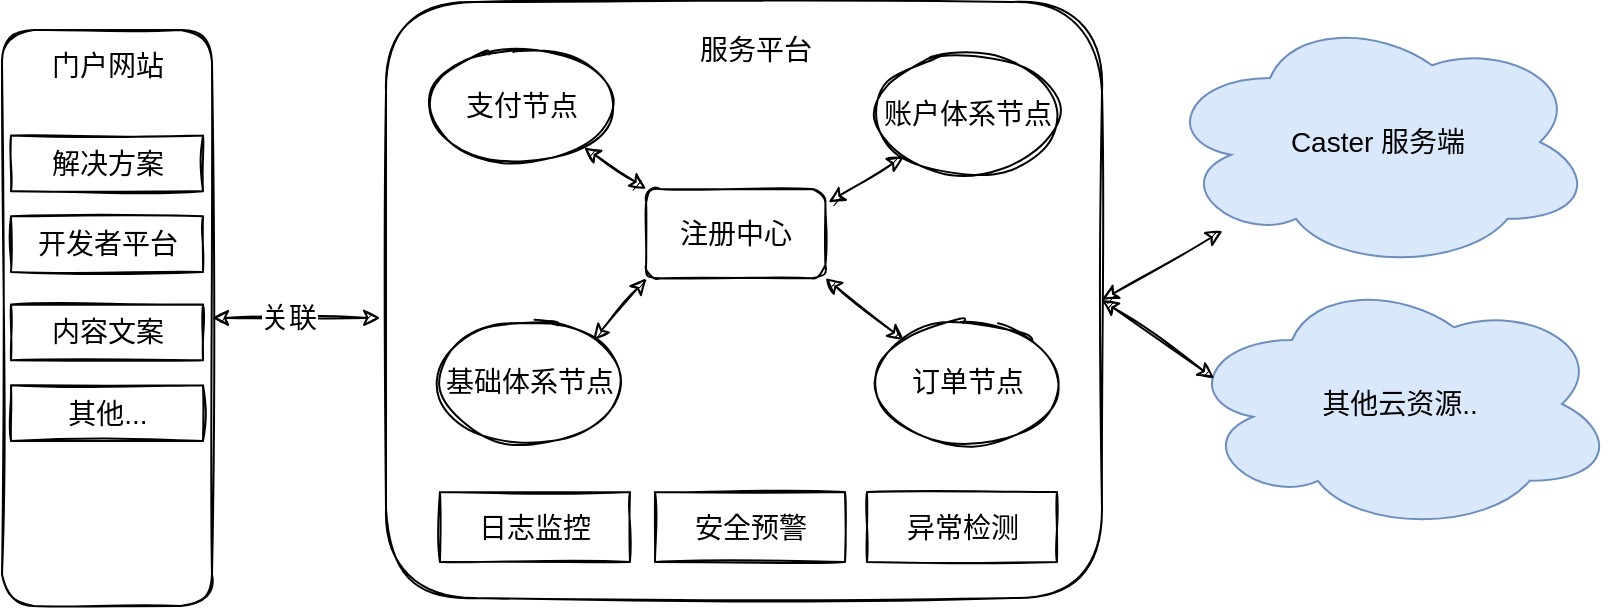 <mxfile version="20.6.2" type="github">
  <diagram id="EAje2OFcdAcK1foghCkX" name="第 1 页">
    <mxGraphModel dx="2066" dy="1186" grid="0" gridSize="10" guides="1" tooltips="1" connect="1" arrows="1" fold="1" page="1" pageScale="1" pageWidth="1169" pageHeight="827" math="0" shadow="0">
      <root>
        <mxCell id="0" />
        <mxCell id="1" parent="0" />
        <mxCell id="PKGKYOZDPCL5Us0Ga7jF-36" value="" style="group" vertex="1" connectable="0" parent="1">
          <mxGeometry x="500.5" y="273" width="335.5" height="276" as="geometry" />
        </mxCell>
        <mxCell id="PKGKYOZDPCL5Us0Ga7jF-17" value="" style="rounded=1;whiteSpace=wrap;html=1;fontSize=14;sketch=1;" vertex="1" parent="PKGKYOZDPCL5Us0Ga7jF-36">
          <mxGeometry x="-22.5" y="-22" width="358" height="298" as="geometry" />
        </mxCell>
        <mxCell id="PKGKYOZDPCL5Us0Ga7jF-1" value="&lt;font style=&quot;font-size: 14px;&quot;&gt;注册中心&lt;/font&gt;" style="rounded=1;whiteSpace=wrap;html=1;sketch=1;movable=1;resizable=1;rotatable=1;deletable=1;editable=1;connectable=1;" vertex="1" parent="PKGKYOZDPCL5Us0Ga7jF-36">
          <mxGeometry x="107.57" y="71.459" width="89.642" height="44.662" as="geometry" />
        </mxCell>
        <mxCell id="PKGKYOZDPCL5Us0Ga7jF-9" style="rounded=0;orthogonalLoop=1;jettySize=auto;html=1;exitX=0;exitY=1;exitDx=0;exitDy=0;entryX=1.017;entryY=0.15;entryDx=0;entryDy=0;entryPerimeter=0;fontSize=14;sketch=1;startArrow=classic;startFill=1;movable=1;resizable=1;rotatable=1;deletable=1;editable=1;connectable=1;" edge="1" parent="PKGKYOZDPCL5Us0Ga7jF-36" source="PKGKYOZDPCL5Us0Ga7jF-4" target="PKGKYOZDPCL5Us0Ga7jF-1">
          <mxGeometry relative="1" as="geometry" />
        </mxCell>
        <mxCell id="PKGKYOZDPCL5Us0Ga7jF-4" value="账户体系节点" style="ellipse;whiteSpace=wrap;html=1;fontSize=14;sketch=1;movable=1;resizable=1;rotatable=1;deletable=1;editable=1;connectable=1;" vertex="1" parent="PKGKYOZDPCL5Us0Ga7jF-36">
          <mxGeometry x="223.358" y="4.466" width="89.642" height="59.549" as="geometry" />
        </mxCell>
        <mxCell id="PKGKYOZDPCL5Us0Ga7jF-10" style="edgeStyle=none;rounded=0;orthogonalLoop=1;jettySize=auto;html=1;exitX=0;exitY=0;exitDx=0;exitDy=0;entryX=1;entryY=1;entryDx=0;entryDy=0;fontSize=14;sketch=1;startArrow=classic;startFill=1;movable=1;resizable=1;rotatable=1;deletable=1;editable=1;connectable=1;" edge="1" parent="PKGKYOZDPCL5Us0Ga7jF-36" source="PKGKYOZDPCL5Us0Ga7jF-5" target="PKGKYOZDPCL5Us0Ga7jF-1">
          <mxGeometry relative="1" as="geometry" />
        </mxCell>
        <mxCell id="PKGKYOZDPCL5Us0Ga7jF-5" value="订单节点" style="ellipse;whiteSpace=wrap;html=1;fontSize=14;sketch=1;movable=1;resizable=1;rotatable=1;deletable=1;editable=1;connectable=1;" vertex="1" parent="PKGKYOZDPCL5Us0Ga7jF-36">
          <mxGeometry x="223.358" y="138.451" width="89.642" height="59.549" as="geometry" />
        </mxCell>
        <mxCell id="PKGKYOZDPCL5Us0Ga7jF-12" style="edgeStyle=none;rounded=0;orthogonalLoop=1;jettySize=auto;html=1;exitX=1;exitY=0;exitDx=0;exitDy=0;entryX=0;entryY=1;entryDx=0;entryDy=0;fontSize=14;sketch=1;startArrow=classic;startFill=1;movable=1;resizable=1;rotatable=1;deletable=1;editable=1;connectable=1;" edge="1" parent="PKGKYOZDPCL5Us0Ga7jF-36" source="PKGKYOZDPCL5Us0Ga7jF-6" target="PKGKYOZDPCL5Us0Ga7jF-1">
          <mxGeometry relative="1" as="geometry" />
        </mxCell>
        <mxCell id="PKGKYOZDPCL5Us0Ga7jF-6" value="基础体系节点" style="ellipse;whiteSpace=wrap;html=1;fontSize=14;sketch=1;movable=1;resizable=1;rotatable=1;deletable=1;editable=1;connectable=1;" vertex="1" parent="PKGKYOZDPCL5Us0Ga7jF-36">
          <mxGeometry x="4.482" y="138.451" width="89.642" height="59.549" as="geometry" />
        </mxCell>
        <mxCell id="PKGKYOZDPCL5Us0Ga7jF-13" style="edgeStyle=none;rounded=0;orthogonalLoop=1;jettySize=auto;html=1;exitX=1;exitY=1;exitDx=0;exitDy=0;entryX=0;entryY=0;entryDx=0;entryDy=0;fontSize=14;sketch=1;startArrow=classic;startFill=1;movable=1;resizable=1;rotatable=1;deletable=1;editable=1;connectable=1;" edge="1" parent="PKGKYOZDPCL5Us0Ga7jF-36" source="PKGKYOZDPCL5Us0Ga7jF-8" target="PKGKYOZDPCL5Us0Ga7jF-1">
          <mxGeometry relative="1" as="geometry" />
        </mxCell>
        <mxCell id="PKGKYOZDPCL5Us0Ga7jF-8" value="支付节点" style="ellipse;whiteSpace=wrap;html=1;fontSize=14;sketch=1;movable=1;resizable=1;rotatable=1;deletable=1;editable=1;connectable=1;" vertex="1" parent="PKGKYOZDPCL5Us0Ga7jF-36">
          <mxGeometry width="89.642" height="59.549" as="geometry" />
        </mxCell>
        <mxCell id="PKGKYOZDPCL5Us0Ga7jF-18" value="日志监控" style="rounded=0;whiteSpace=wrap;html=1;sketch=1;fontSize=14;" vertex="1" parent="PKGKYOZDPCL5Us0Ga7jF-36">
          <mxGeometry x="4.48" y="223" width="95" height="35" as="geometry" />
        </mxCell>
        <mxCell id="PKGKYOZDPCL5Us0Ga7jF-32" value="安全预警" style="rounded=0;whiteSpace=wrap;html=1;sketch=1;fontSize=14;" vertex="1" parent="PKGKYOZDPCL5Us0Ga7jF-36">
          <mxGeometry x="112" y="223" width="95" height="35" as="geometry" />
        </mxCell>
        <mxCell id="PKGKYOZDPCL5Us0Ga7jF-31" value="异常检测" style="rounded=0;whiteSpace=wrap;html=1;sketch=1;fontSize=14;" vertex="1" parent="PKGKYOZDPCL5Us0Ga7jF-36">
          <mxGeometry x="218" y="223" width="95" height="35" as="geometry" />
        </mxCell>
        <mxCell id="PKGKYOZDPCL5Us0Ga7jF-46" value="服务平台" style="text;html=1;strokeColor=none;fillColor=none;align=center;verticalAlign=middle;whiteSpace=wrap;rounded=0;sketch=1;fontSize=14;" vertex="1" parent="PKGKYOZDPCL5Us0Ga7jF-36">
          <mxGeometry x="132.5" y="-13" width="60" height="30" as="geometry" />
        </mxCell>
        <mxCell id="PKGKYOZDPCL5Us0Ga7jF-16" value="Caster 服务端" style="ellipse;shape=cloud;whiteSpace=wrap;html=1;fontSize=14;fillColor=#dae8fc;strokeColor=#6c8ebf;" vertex="1" parent="1">
          <mxGeometry x="866" y="257" width="216" height="128" as="geometry" />
        </mxCell>
        <mxCell id="PKGKYOZDPCL5Us0Ga7jF-43" value="" style="group" vertex="1" connectable="0" parent="1">
          <mxGeometry x="286" y="265" width="105" height="288" as="geometry" />
        </mxCell>
        <mxCell id="PKGKYOZDPCL5Us0Ga7jF-38" value="" style="rounded=1;whiteSpace=wrap;html=1;sketch=1;fontSize=14;" vertex="1" parent="PKGKYOZDPCL5Us0Ga7jF-43">
          <mxGeometry width="105" height="288" as="geometry" />
        </mxCell>
        <mxCell id="PKGKYOZDPCL5Us0Ga7jF-39" value="解决方案" style="rounded=0;whiteSpace=wrap;html=1;sketch=1;fontSize=14;" vertex="1" parent="PKGKYOZDPCL5Us0Ga7jF-43">
          <mxGeometry x="4.5" y="52.8" width="96" height="27.84" as="geometry" />
        </mxCell>
        <mxCell id="PKGKYOZDPCL5Us0Ga7jF-40" value="开发者平台" style="rounded=0;whiteSpace=wrap;html=1;sketch=1;fontSize=14;" vertex="1" parent="PKGKYOZDPCL5Us0Ga7jF-43">
          <mxGeometry x="4.5" y="93.12" width="96" height="27.84" as="geometry" />
        </mxCell>
        <mxCell id="PKGKYOZDPCL5Us0Ga7jF-41" value="内容文案" style="rounded=0;whiteSpace=wrap;html=1;sketch=1;fontSize=14;" vertex="1" parent="PKGKYOZDPCL5Us0Ga7jF-43">
          <mxGeometry x="4.5" y="137.28" width="96" height="27.84" as="geometry" />
        </mxCell>
        <mxCell id="PKGKYOZDPCL5Us0Ga7jF-42" value="其他..." style="rounded=0;whiteSpace=wrap;html=1;sketch=1;fontSize=14;" vertex="1" parent="PKGKYOZDPCL5Us0Ga7jF-43">
          <mxGeometry x="4.5" y="177.6" width="96" height="27.84" as="geometry" />
        </mxCell>
        <mxCell id="PKGKYOZDPCL5Us0Ga7jF-45" value="门户网站" style="text;html=1;strokeColor=none;fillColor=none;align=center;verticalAlign=middle;whiteSpace=wrap;rounded=0;sketch=1;fontSize=14;" vertex="1" parent="PKGKYOZDPCL5Us0Ga7jF-43">
          <mxGeometry x="23" y="3.84" width="60" height="28.8" as="geometry" />
        </mxCell>
        <mxCell id="PKGKYOZDPCL5Us0Ga7jF-47" style="edgeStyle=none;rounded=0;sketch=1;orthogonalLoop=1;jettySize=auto;html=1;entryX=-0.008;entryY=0.53;entryDx=0;entryDy=0;entryPerimeter=0;fontSize=14;startArrow=classic;startFill=1;shadow=0;strokeColor=default;" edge="1" parent="1" source="PKGKYOZDPCL5Us0Ga7jF-38" target="PKGKYOZDPCL5Us0Ga7jF-17">
          <mxGeometry relative="1" as="geometry" />
        </mxCell>
        <mxCell id="PKGKYOZDPCL5Us0Ga7jF-48" value="关联" style="edgeLabel;html=1;align=center;verticalAlign=middle;resizable=0;points=[];fontSize=14;" vertex="1" connectable="0" parent="PKGKYOZDPCL5Us0Ga7jF-47">
          <mxGeometry x="-0.092" relative="1" as="geometry">
            <mxPoint as="offset" />
          </mxGeometry>
        </mxCell>
        <mxCell id="PKGKYOZDPCL5Us0Ga7jF-49" value="其他云资源.." style="ellipse;shape=cloud;whiteSpace=wrap;html=1;fontSize=14;fillColor=#dae8fc;strokeColor=#6c8ebf;" vertex="1" parent="1">
          <mxGeometry x="877" y="388" width="216" height="128" as="geometry" />
        </mxCell>
        <mxCell id="PKGKYOZDPCL5Us0Ga7jF-50" style="edgeStyle=none;rounded=0;sketch=1;orthogonalLoop=1;jettySize=auto;html=1;exitX=1;exitY=0.5;exitDx=0;exitDy=0;shadow=0;strokeColor=default;fontSize=14;startArrow=classic;startFill=1;" edge="1" parent="1" source="PKGKYOZDPCL5Us0Ga7jF-17" target="PKGKYOZDPCL5Us0Ga7jF-16">
          <mxGeometry relative="1" as="geometry" />
        </mxCell>
        <mxCell id="PKGKYOZDPCL5Us0Ga7jF-51" style="edgeStyle=none;rounded=0;sketch=1;orthogonalLoop=1;jettySize=auto;html=1;entryX=0.07;entryY=0.4;entryDx=0;entryDy=0;entryPerimeter=0;shadow=0;strokeColor=default;fontSize=14;startArrow=classic;startFill=1;exitX=1;exitY=0.5;exitDx=0;exitDy=0;" edge="1" parent="1" source="PKGKYOZDPCL5Us0Ga7jF-17" target="PKGKYOZDPCL5Us0Ga7jF-49">
          <mxGeometry relative="1" as="geometry" />
        </mxCell>
      </root>
    </mxGraphModel>
  </diagram>
</mxfile>
